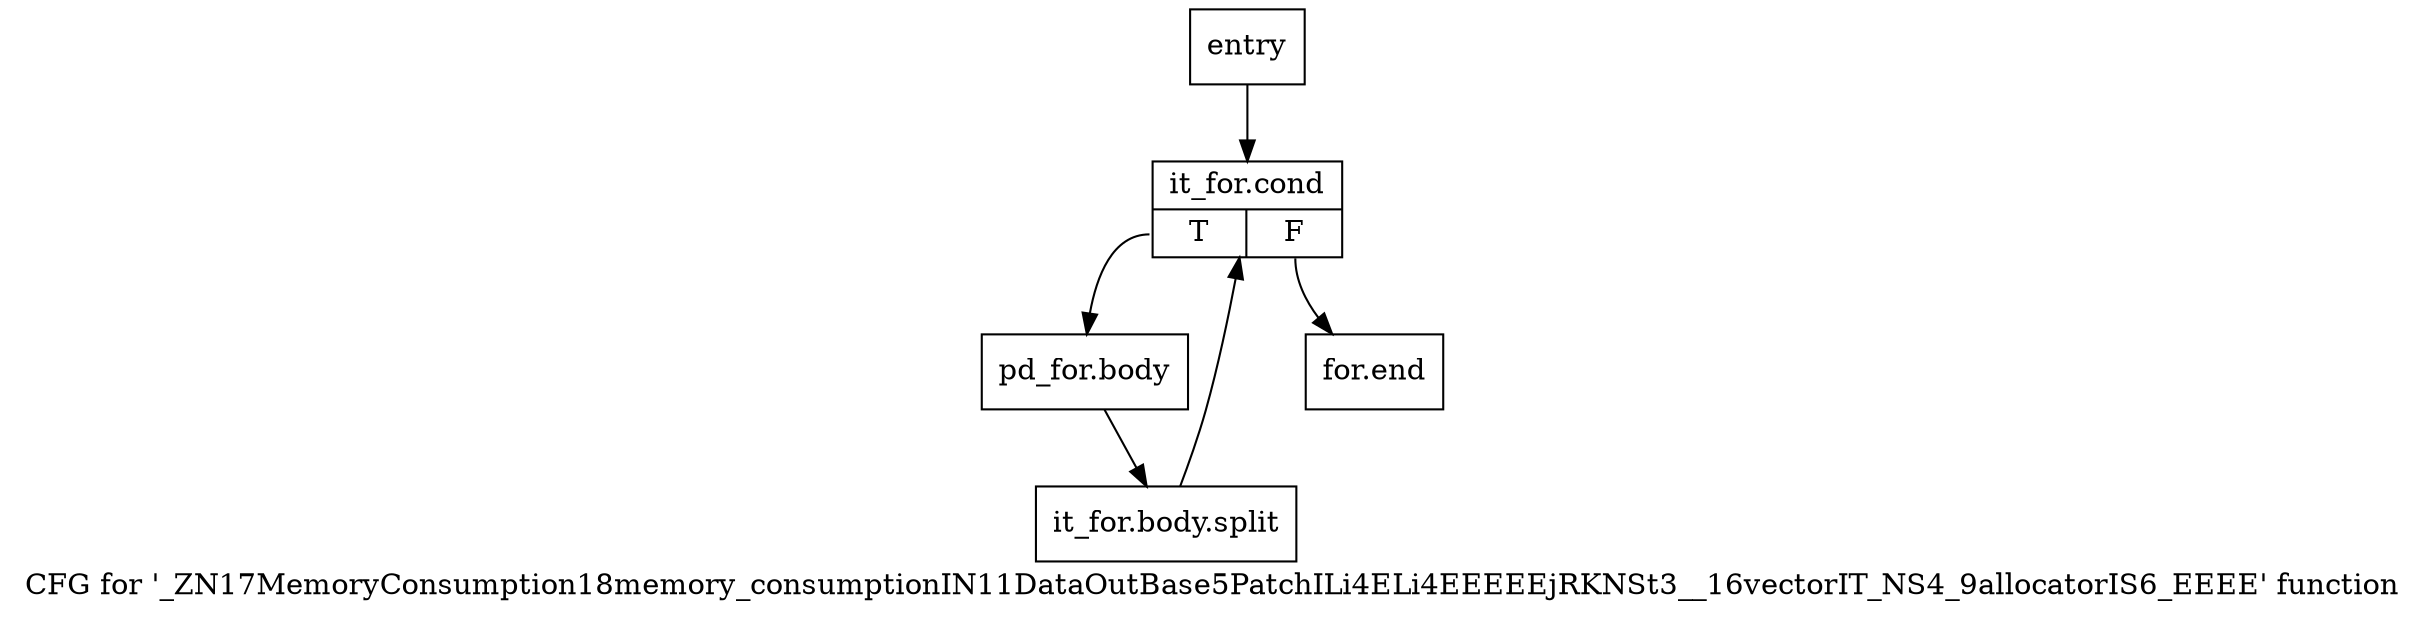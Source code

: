 digraph "CFG for '_ZN17MemoryConsumption18memory_consumptionIN11DataOutBase5PatchILi4ELi4EEEEEjRKNSt3__16vectorIT_NS4_9allocatorIS6_EEEE' function" {
	label="CFG for '_ZN17MemoryConsumption18memory_consumptionIN11DataOutBase5PatchILi4ELi4EEEEEjRKNSt3__16vectorIT_NS4_9allocatorIS6_EEEE' function";

	Node0x31a6600 [shape=record,label="{entry}"];
	Node0x31a6600 -> Node0x31a6650;
	Node0x31a6650 [shape=record,label="{it_for.cond|{<s0>T|<s1>F}}"];
	Node0x31a6650:s0 -> Node0x31a66a0;
	Node0x31a6650:s1 -> Node0x31a66f0;
	Node0x31a66a0 [shape=record,label="{pd_for.body}"];
	Node0x31a66a0 -> Node0x7f645a0;
	Node0x7f645a0 [shape=record,label="{it_for.body.split}"];
	Node0x7f645a0 -> Node0x31a6650;
	Node0x31a66f0 [shape=record,label="{for.end}"];
}
